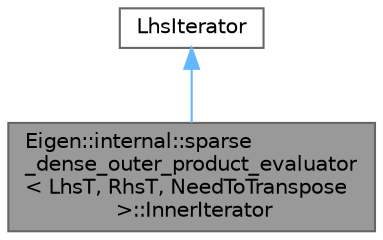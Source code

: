 digraph "Eigen::internal::sparse_dense_outer_product_evaluator&lt; LhsT, RhsT, NeedToTranspose &gt;::InnerIterator"
{
 // LATEX_PDF_SIZE
  bgcolor="transparent";
  edge [fontname=Helvetica,fontsize=10,labelfontname=Helvetica,labelfontsize=10];
  node [fontname=Helvetica,fontsize=10,shape=box,height=0.2,width=0.4];
  Node1 [id="Node000001",label="Eigen::internal::sparse\l_dense_outer_product_evaluator\l\< LhsT, RhsT, NeedToTranspose\l \>::InnerIterator",height=0.2,width=0.4,color="gray40", fillcolor="grey60", style="filled", fontcolor="black",tooltip=" "];
  Node2 -> Node1 [id="edge1_Node000001_Node000002",dir="back",color="steelblue1",style="solid",tooltip=" "];
  Node2 [id="Node000002",label="LhsIterator",height=0.2,width=0.4,color="gray40", fillcolor="white", style="filled",tooltip=" "];
}
